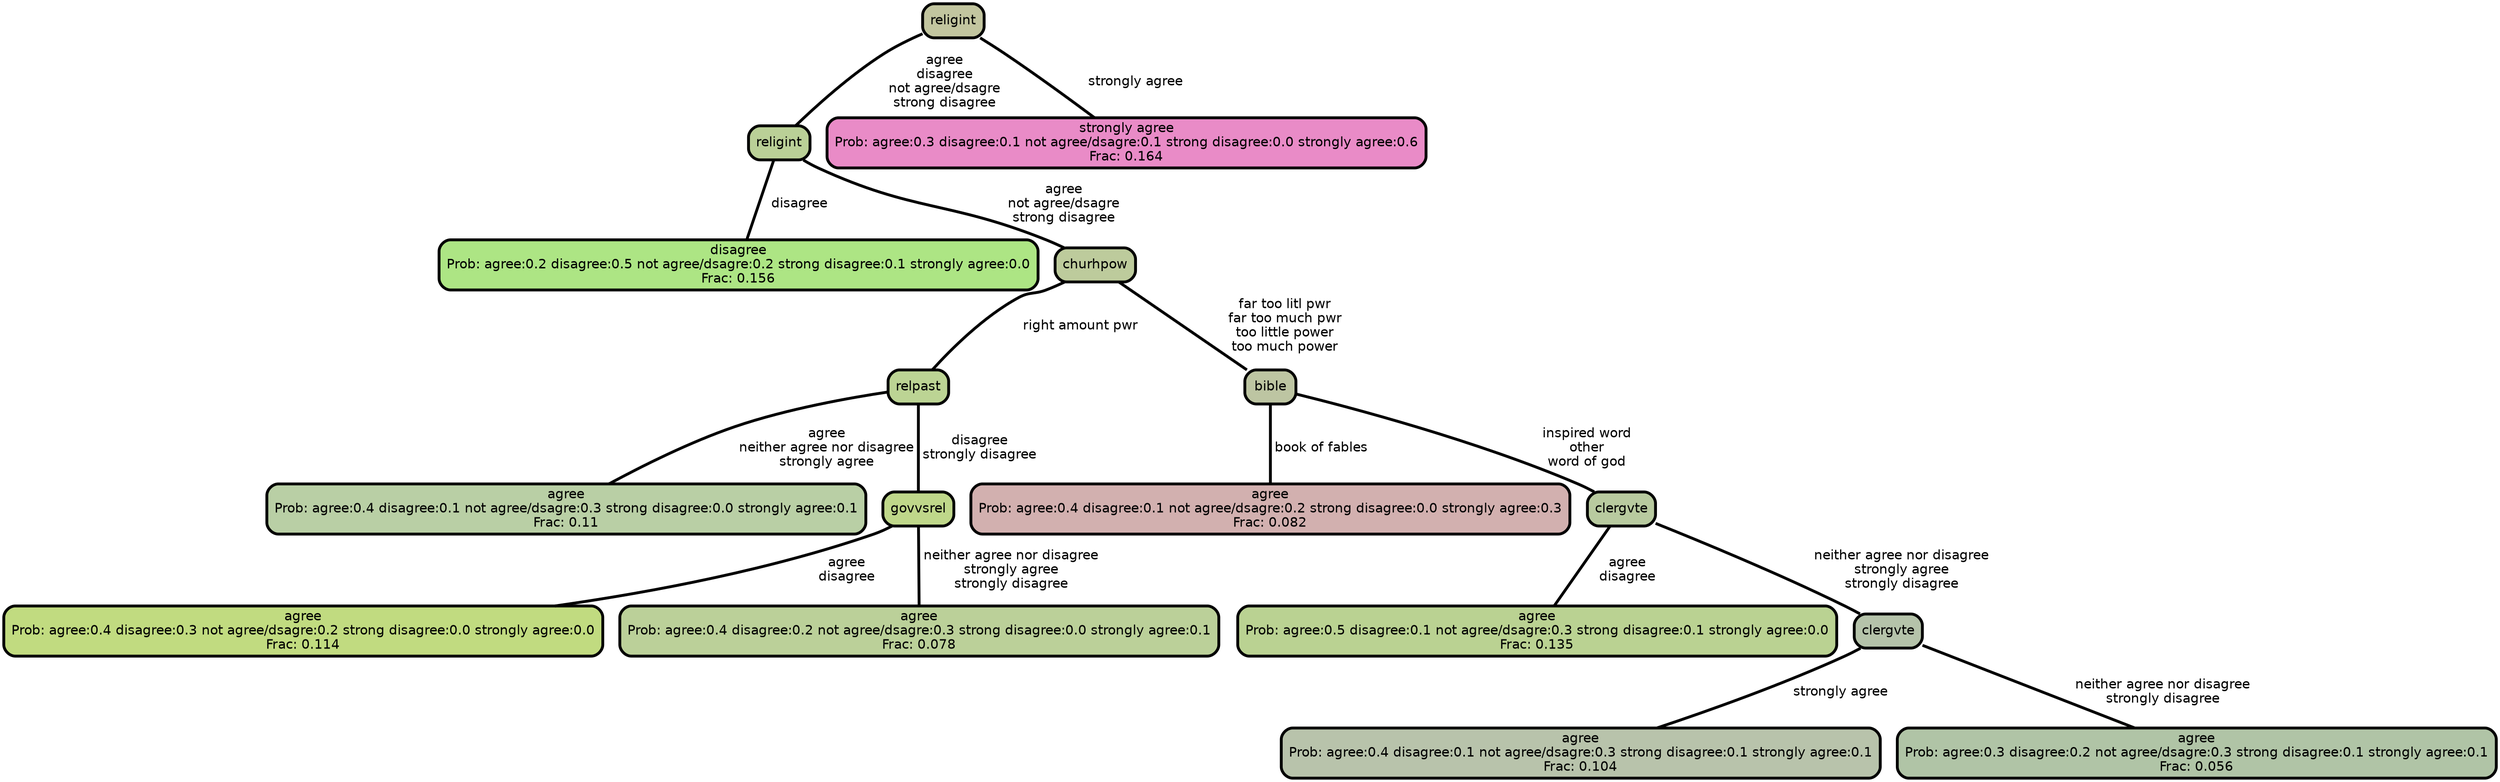 graph Tree {
node [shape=box, style="filled, rounded",color="black",penwidth="3",fontcolor="black",                 fontname=helvetica] ;
graph [ranksep="0 equally", splines=straight,                 bgcolor=transparent, dpi=200] ;
edge [fontname=helvetica, color=black] ;
0 [label="disagree
Prob: agree:0.2 disagree:0.5 not agree/dsagre:0.2 strong disagree:0.1 strongly agree:0.0
Frac: 0.156", fillcolor="#ade584"] ;
1 [label="religint", fillcolor="#bad097"] ;
2 [label="agree
Prob: agree:0.4 disagree:0.1 not agree/dsagre:0.3 strong disagree:0.0 strongly agree:0.1
Frac: 0.11", fillcolor="#b9cfa5"] ;
3 [label="relpast", fillcolor="#bcd494"] ;
4 [label="agree
Prob: agree:0.4 disagree:0.3 not agree/dsagre:0.2 strong disagree:0.0 strongly agree:0.0
Frac: 0.114", fillcolor="#c1db80"] ;
5 [label="govvsrel", fillcolor="#bfd78a"] ;
6 [label="agree
Prob: agree:0.4 disagree:0.2 not agree/dsagre:0.3 strong disagree:0.0 strongly agree:0.1
Frac: 0.078", fillcolor="#bbd099"] ;
7 [label="churhpow", fillcolor="#bdcb9c"] ;
8 [label="agree
Prob: agree:0.4 disagree:0.1 not agree/dsagre:0.2 strong disagree:0.0 strongly agree:0.3
Frac: 0.082", fillcolor="#d2b0af"] ;
9 [label="bible", fillcolor="#bdc5a2"] ;
10 [label="agree
Prob: agree:0.5 disagree:0.1 not agree/dsagre:0.3 strong disagree:0.1 strongly agree:0.0
Frac: 0.135", fillcolor="#bad292"] ;
11 [label="clergvte", fillcolor="#b8ca9f"] ;
12 [label="agree
Prob: agree:0.4 disagree:0.1 not agree/dsagre:0.3 strong disagree:0.1 strongly agree:0.1
Frac: 0.104", fillcolor="#b8c3ab"] ;
13 [label="clergvte", fillcolor="#b5c3aa"] ;
14 [label="agree
Prob: agree:0.3 disagree:0.2 not agree/dsagre:0.3 strong disagree:0.1 strongly agree:0.1
Frac: 0.056", fillcolor="#b0c4a6"] ;
15 [label="religint", fillcolor="#c2c59f"] ;
16 [label="strongly agree
Prob: agree:0.3 disagree:0.1 not agree/dsagre:0.1 strong disagree:0.0 strongly agree:0.6
Frac: 0.164", fillcolor="#e98bc7"] ;
1 -- 0 [label=" disagree",penwidth=3] ;
1 -- 7 [label=" agree\n not agree/dsagre\n strong disagree",penwidth=3] ;
3 -- 2 [label=" agree\n neither agree nor disagree\n strongly agree",penwidth=3] ;
3 -- 5 [label=" disagree\n strongly disagree",penwidth=3] ;
5 -- 4 [label=" agree\n disagree",penwidth=3] ;
5 -- 6 [label=" neither agree nor disagree\n strongly agree\n strongly disagree",penwidth=3] ;
7 -- 3 [label=" right amount pwr",penwidth=3] ;
7 -- 9 [label=" far too litl pwr\n far too much pwr\n too little power\n too much power",penwidth=3] ;
9 -- 8 [label=" book of fables",penwidth=3] ;
9 -- 11 [label=" inspired word\n other\n word of god",penwidth=3] ;
11 -- 10 [label=" agree\n disagree",penwidth=3] ;
11 -- 13 [label=" neither agree nor disagree\n strongly agree\n strongly disagree",penwidth=3] ;
13 -- 12 [label=" strongly agree",penwidth=3] ;
13 -- 14 [label=" neither agree nor disagree\n strongly disagree",penwidth=3] ;
15 -- 1 [label=" agree\n disagree\n not agree/dsagre\n strong disagree",penwidth=3] ;
15 -- 16 [label=" strongly agree",penwidth=3] ;
{rank = same;}}